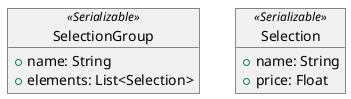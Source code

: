 @startuml
'https://plantuml.com/object-diagram

object SelectionGroup <<Serializable>> {
    + name: String
    + elements: List<Selection>
}

object Selection <<Serializable>> {
    + name: String
    + price: Float
}


@enduml
